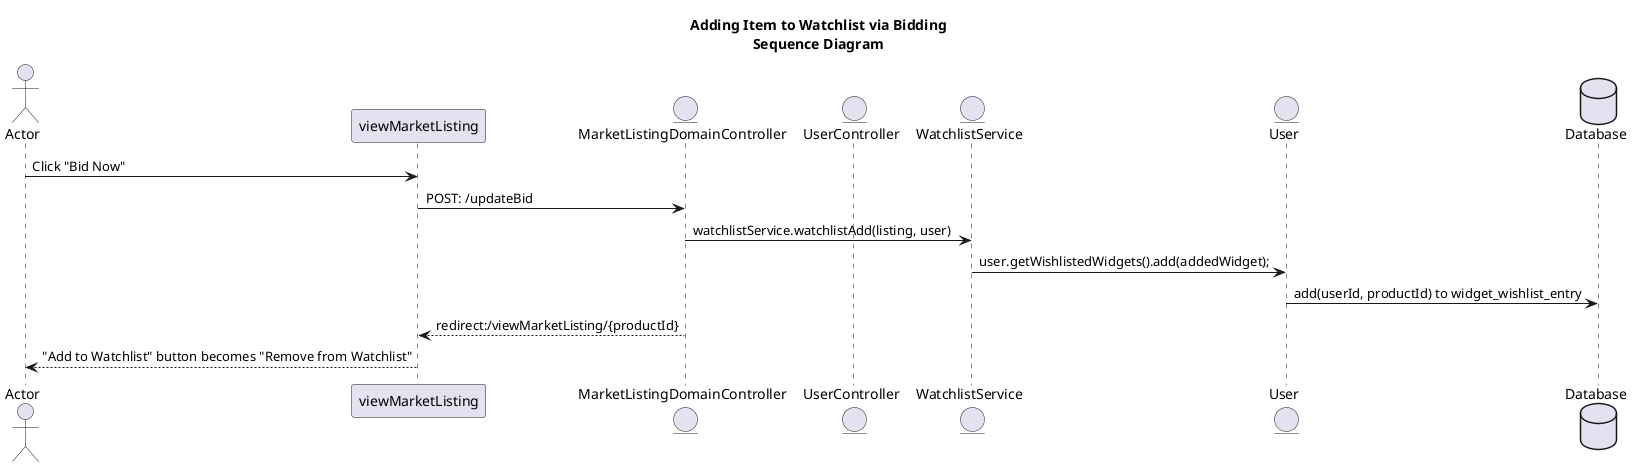 @startuml

title          Adding Item to Watchlist via Bidding\nSequence Diagram

actor          Actor                            as actor
participant    viewMarketListing                as viewMarketListing
entity         MarketListingDomainController   as marketListDomainController
entity         UserController                   as userController
entity         WatchlistService                 as watchlistService
entity         User                             as user
database       Database                         as database

actor                        ->     viewMarketListing             : Click "Bid Now"
viewMarketListing            ->     marketListDomainController    : POST: /updateBid
marketListDomainController   ->     watchlistService              : watchlistService.watchlistAdd(listing, user)
watchlistService             ->     user                          : user.getWishlistedWidgets().add(addedWidget);
user                         ->     database                      : add(userId, productId) to widget_wishlist_entry
marketListDomainController   -->    viewMarketListing             : redirect:/viewMarketListing/{productId}
viewMarketListing            -->    actor                         : "Add to Watchlist" button becomes "Remove from Watchlist"

@enduml